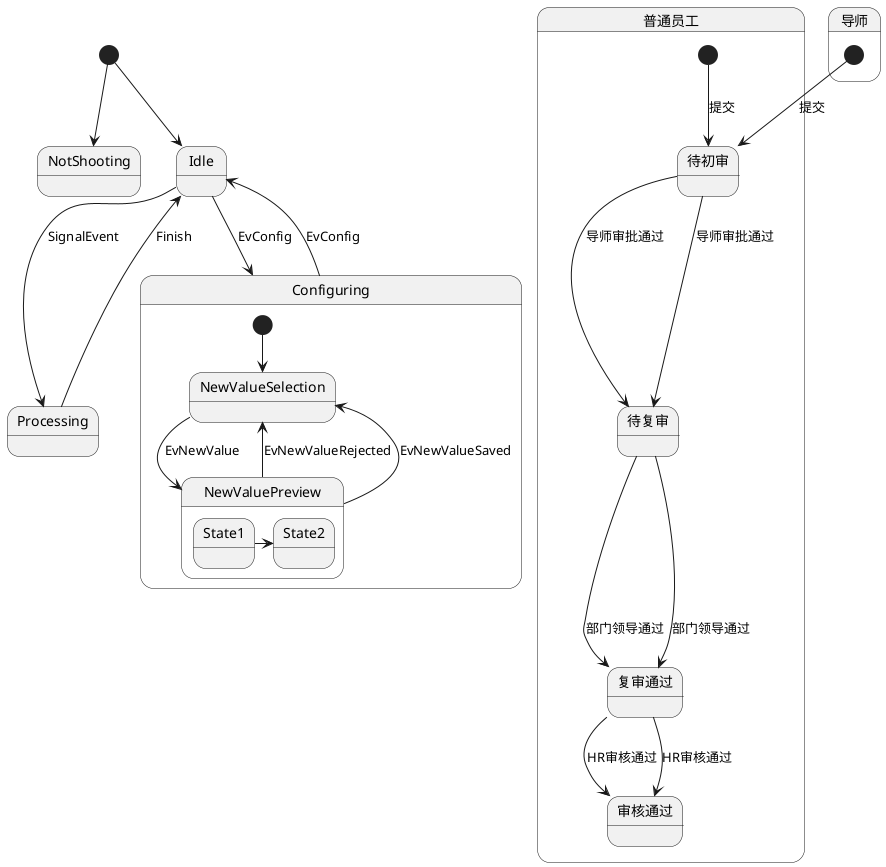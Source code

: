 @startuml


[*] --> NotShooting

[*] --> Idle
Idle --> Processing: SignalEvent
Processing --> Idle: Finish
Idle --> Configuring : EvConfig
Configuring --> Idle : EvConfig

state Configuring {
    [*] --> NewValueSelection
    NewValueSelection --> NewValuePreview : EvNewValue
    NewValuePreview --> NewValueSelection : EvNewValueRejected
    NewValuePreview --> NewValueSelection : EvNewValueSaved
    state NewValuePreview {
        State1 -> State2
    }
}

state 普通员工 {

    [*] --> 待初审 : 提交

    待初审 --> 待复审 : 导师审批通过

    待复审 --> 复审通过 : 部门领导通过

    复审通过 --> 审核通过 : HR审核通过

}

state 导师 {

    [*] --> 待初审 : 提交

    待初审 --> 待复审 : 导师审批通过

    待复审 --> 复审通过 : 部门领导通过

    复审通过 --> 审核通过 : HR审核通过

}

@enduml